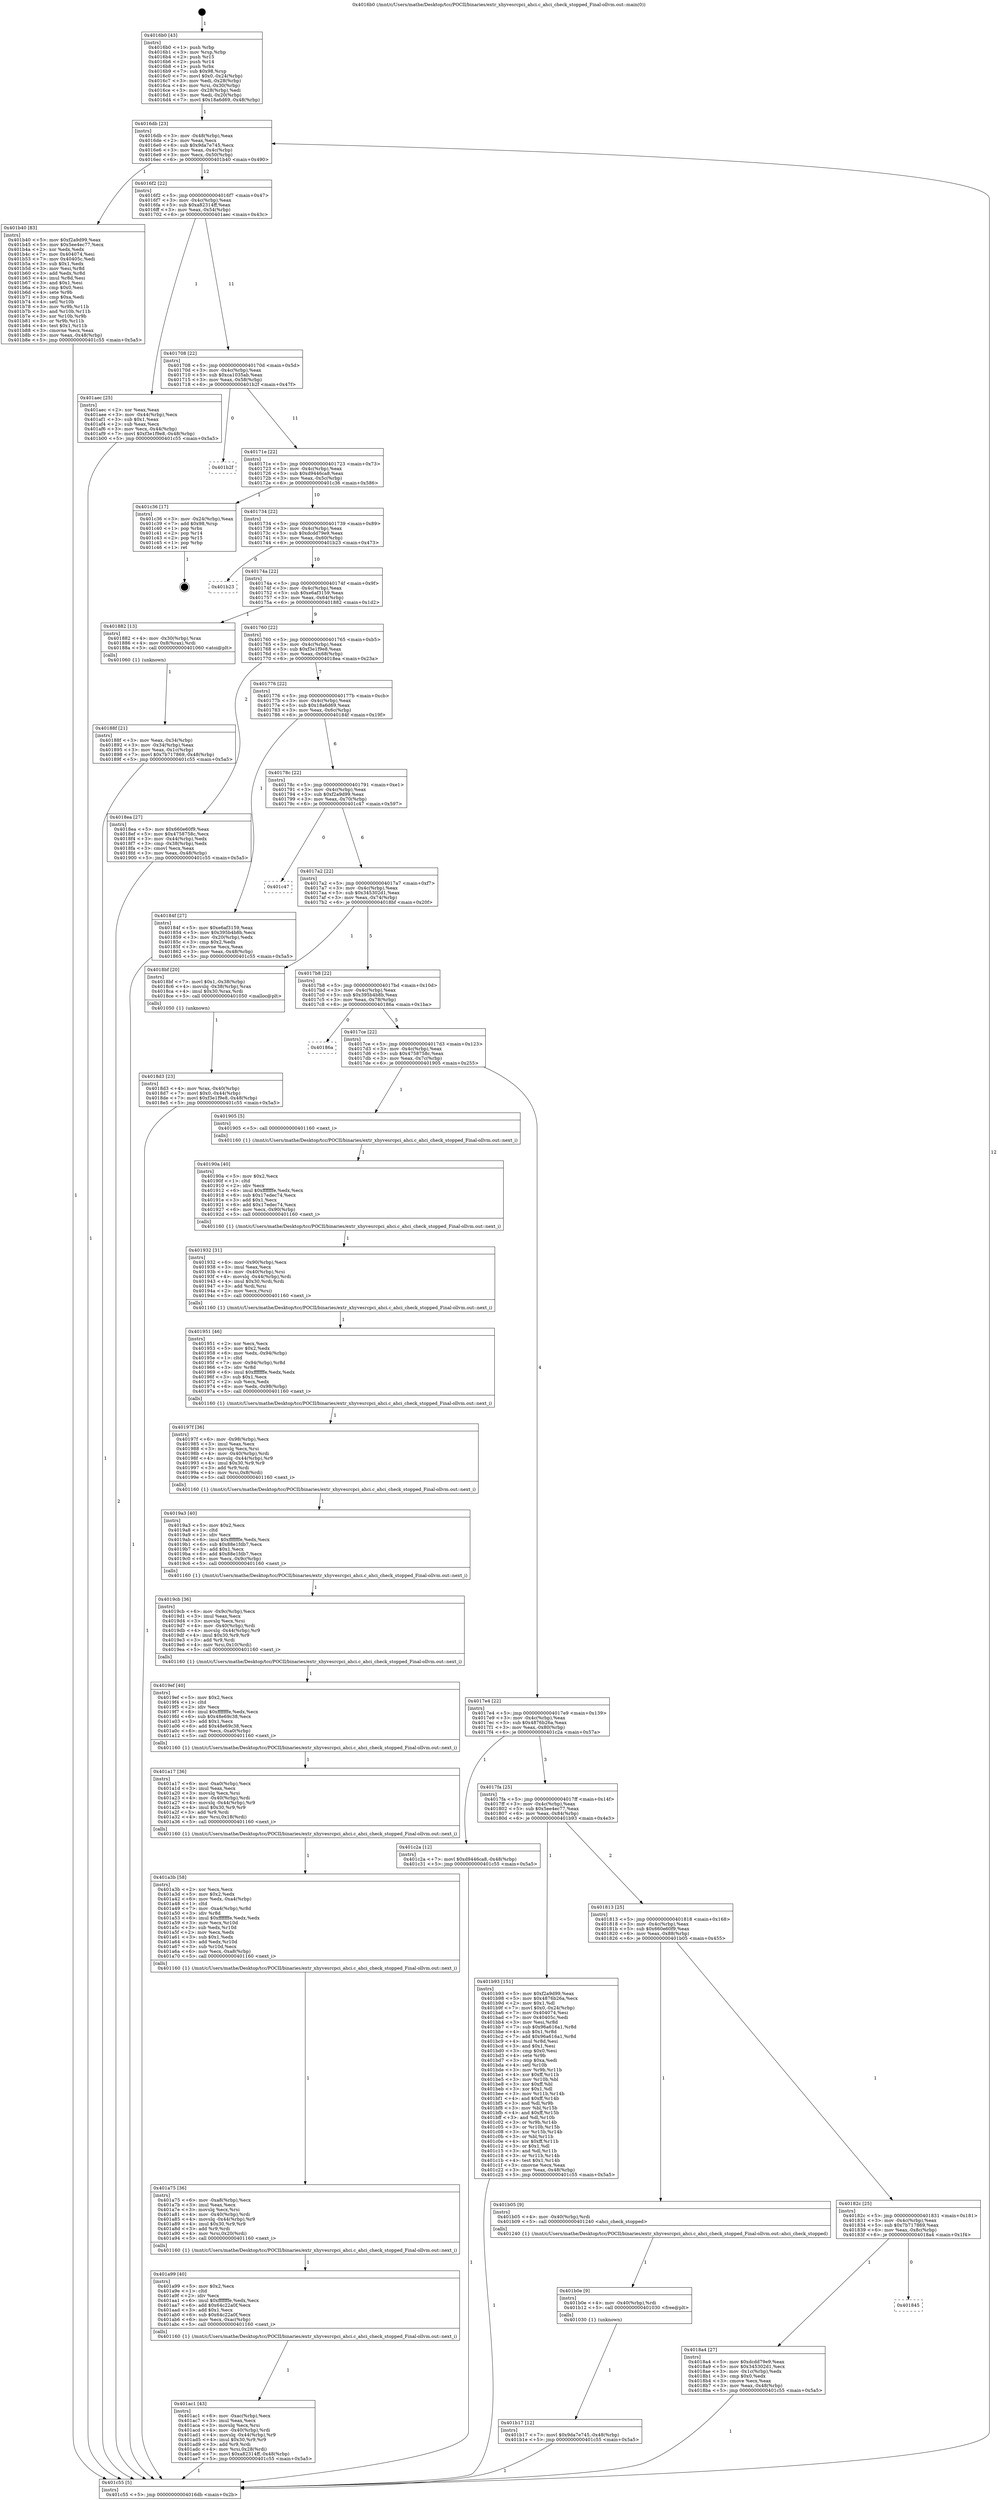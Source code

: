 digraph "0x4016b0" {
  label = "0x4016b0 (/mnt/c/Users/mathe/Desktop/tcc/POCII/binaries/extr_xhyvesrcpci_ahci.c_ahci_check_stopped_Final-ollvm.out::main(0))"
  labelloc = "t"
  node[shape=record]

  Entry [label="",width=0.3,height=0.3,shape=circle,fillcolor=black,style=filled]
  "0x4016db" [label="{
     0x4016db [23]\l
     | [instrs]\l
     &nbsp;&nbsp;0x4016db \<+3\>: mov -0x48(%rbp),%eax\l
     &nbsp;&nbsp;0x4016de \<+2\>: mov %eax,%ecx\l
     &nbsp;&nbsp;0x4016e0 \<+6\>: sub $0x9da7e745,%ecx\l
     &nbsp;&nbsp;0x4016e6 \<+3\>: mov %eax,-0x4c(%rbp)\l
     &nbsp;&nbsp;0x4016e9 \<+3\>: mov %ecx,-0x50(%rbp)\l
     &nbsp;&nbsp;0x4016ec \<+6\>: je 0000000000401b40 \<main+0x490\>\l
  }"]
  "0x401b40" [label="{
     0x401b40 [83]\l
     | [instrs]\l
     &nbsp;&nbsp;0x401b40 \<+5\>: mov $0xf2a9d99,%eax\l
     &nbsp;&nbsp;0x401b45 \<+5\>: mov $0x5ee4ec77,%ecx\l
     &nbsp;&nbsp;0x401b4a \<+2\>: xor %edx,%edx\l
     &nbsp;&nbsp;0x401b4c \<+7\>: mov 0x404074,%esi\l
     &nbsp;&nbsp;0x401b53 \<+7\>: mov 0x40405c,%edi\l
     &nbsp;&nbsp;0x401b5a \<+3\>: sub $0x1,%edx\l
     &nbsp;&nbsp;0x401b5d \<+3\>: mov %esi,%r8d\l
     &nbsp;&nbsp;0x401b60 \<+3\>: add %edx,%r8d\l
     &nbsp;&nbsp;0x401b63 \<+4\>: imul %r8d,%esi\l
     &nbsp;&nbsp;0x401b67 \<+3\>: and $0x1,%esi\l
     &nbsp;&nbsp;0x401b6a \<+3\>: cmp $0x0,%esi\l
     &nbsp;&nbsp;0x401b6d \<+4\>: sete %r9b\l
     &nbsp;&nbsp;0x401b71 \<+3\>: cmp $0xa,%edi\l
     &nbsp;&nbsp;0x401b74 \<+4\>: setl %r10b\l
     &nbsp;&nbsp;0x401b78 \<+3\>: mov %r9b,%r11b\l
     &nbsp;&nbsp;0x401b7b \<+3\>: and %r10b,%r11b\l
     &nbsp;&nbsp;0x401b7e \<+3\>: xor %r10b,%r9b\l
     &nbsp;&nbsp;0x401b81 \<+3\>: or %r9b,%r11b\l
     &nbsp;&nbsp;0x401b84 \<+4\>: test $0x1,%r11b\l
     &nbsp;&nbsp;0x401b88 \<+3\>: cmovne %ecx,%eax\l
     &nbsp;&nbsp;0x401b8b \<+3\>: mov %eax,-0x48(%rbp)\l
     &nbsp;&nbsp;0x401b8e \<+5\>: jmp 0000000000401c55 \<main+0x5a5\>\l
  }"]
  "0x4016f2" [label="{
     0x4016f2 [22]\l
     | [instrs]\l
     &nbsp;&nbsp;0x4016f2 \<+5\>: jmp 00000000004016f7 \<main+0x47\>\l
     &nbsp;&nbsp;0x4016f7 \<+3\>: mov -0x4c(%rbp),%eax\l
     &nbsp;&nbsp;0x4016fa \<+5\>: sub $0xa82314ff,%eax\l
     &nbsp;&nbsp;0x4016ff \<+3\>: mov %eax,-0x54(%rbp)\l
     &nbsp;&nbsp;0x401702 \<+6\>: je 0000000000401aec \<main+0x43c\>\l
  }"]
  Exit [label="",width=0.3,height=0.3,shape=circle,fillcolor=black,style=filled,peripheries=2]
  "0x401aec" [label="{
     0x401aec [25]\l
     | [instrs]\l
     &nbsp;&nbsp;0x401aec \<+2\>: xor %eax,%eax\l
     &nbsp;&nbsp;0x401aee \<+3\>: mov -0x44(%rbp),%ecx\l
     &nbsp;&nbsp;0x401af1 \<+3\>: sub $0x1,%eax\l
     &nbsp;&nbsp;0x401af4 \<+2\>: sub %eax,%ecx\l
     &nbsp;&nbsp;0x401af6 \<+3\>: mov %ecx,-0x44(%rbp)\l
     &nbsp;&nbsp;0x401af9 \<+7\>: movl $0xf3e1f9e8,-0x48(%rbp)\l
     &nbsp;&nbsp;0x401b00 \<+5\>: jmp 0000000000401c55 \<main+0x5a5\>\l
  }"]
  "0x401708" [label="{
     0x401708 [22]\l
     | [instrs]\l
     &nbsp;&nbsp;0x401708 \<+5\>: jmp 000000000040170d \<main+0x5d\>\l
     &nbsp;&nbsp;0x40170d \<+3\>: mov -0x4c(%rbp),%eax\l
     &nbsp;&nbsp;0x401710 \<+5\>: sub $0xca1035ab,%eax\l
     &nbsp;&nbsp;0x401715 \<+3\>: mov %eax,-0x58(%rbp)\l
     &nbsp;&nbsp;0x401718 \<+6\>: je 0000000000401b2f \<main+0x47f\>\l
  }"]
  "0x401b17" [label="{
     0x401b17 [12]\l
     | [instrs]\l
     &nbsp;&nbsp;0x401b17 \<+7\>: movl $0x9da7e745,-0x48(%rbp)\l
     &nbsp;&nbsp;0x401b1e \<+5\>: jmp 0000000000401c55 \<main+0x5a5\>\l
  }"]
  "0x401b2f" [label="{
     0x401b2f\l
  }", style=dashed]
  "0x40171e" [label="{
     0x40171e [22]\l
     | [instrs]\l
     &nbsp;&nbsp;0x40171e \<+5\>: jmp 0000000000401723 \<main+0x73\>\l
     &nbsp;&nbsp;0x401723 \<+3\>: mov -0x4c(%rbp),%eax\l
     &nbsp;&nbsp;0x401726 \<+5\>: sub $0xd9446ca8,%eax\l
     &nbsp;&nbsp;0x40172b \<+3\>: mov %eax,-0x5c(%rbp)\l
     &nbsp;&nbsp;0x40172e \<+6\>: je 0000000000401c36 \<main+0x586\>\l
  }"]
  "0x401b0e" [label="{
     0x401b0e [9]\l
     | [instrs]\l
     &nbsp;&nbsp;0x401b0e \<+4\>: mov -0x40(%rbp),%rdi\l
     &nbsp;&nbsp;0x401b12 \<+5\>: call 0000000000401030 \<free@plt\>\l
     | [calls]\l
     &nbsp;&nbsp;0x401030 \{1\} (unknown)\l
  }"]
  "0x401c36" [label="{
     0x401c36 [17]\l
     | [instrs]\l
     &nbsp;&nbsp;0x401c36 \<+3\>: mov -0x24(%rbp),%eax\l
     &nbsp;&nbsp;0x401c39 \<+7\>: add $0x98,%rsp\l
     &nbsp;&nbsp;0x401c40 \<+1\>: pop %rbx\l
     &nbsp;&nbsp;0x401c41 \<+2\>: pop %r14\l
     &nbsp;&nbsp;0x401c43 \<+2\>: pop %r15\l
     &nbsp;&nbsp;0x401c45 \<+1\>: pop %rbp\l
     &nbsp;&nbsp;0x401c46 \<+1\>: ret\l
  }"]
  "0x401734" [label="{
     0x401734 [22]\l
     | [instrs]\l
     &nbsp;&nbsp;0x401734 \<+5\>: jmp 0000000000401739 \<main+0x89\>\l
     &nbsp;&nbsp;0x401739 \<+3\>: mov -0x4c(%rbp),%eax\l
     &nbsp;&nbsp;0x40173c \<+5\>: sub $0xdcdd79e9,%eax\l
     &nbsp;&nbsp;0x401741 \<+3\>: mov %eax,-0x60(%rbp)\l
     &nbsp;&nbsp;0x401744 \<+6\>: je 0000000000401b23 \<main+0x473\>\l
  }"]
  "0x401ac1" [label="{
     0x401ac1 [43]\l
     | [instrs]\l
     &nbsp;&nbsp;0x401ac1 \<+6\>: mov -0xac(%rbp),%ecx\l
     &nbsp;&nbsp;0x401ac7 \<+3\>: imul %eax,%ecx\l
     &nbsp;&nbsp;0x401aca \<+3\>: movslq %ecx,%rsi\l
     &nbsp;&nbsp;0x401acd \<+4\>: mov -0x40(%rbp),%rdi\l
     &nbsp;&nbsp;0x401ad1 \<+4\>: movslq -0x44(%rbp),%r9\l
     &nbsp;&nbsp;0x401ad5 \<+4\>: imul $0x30,%r9,%r9\l
     &nbsp;&nbsp;0x401ad9 \<+3\>: add %r9,%rdi\l
     &nbsp;&nbsp;0x401adc \<+4\>: mov %rsi,0x28(%rdi)\l
     &nbsp;&nbsp;0x401ae0 \<+7\>: movl $0xa82314ff,-0x48(%rbp)\l
     &nbsp;&nbsp;0x401ae7 \<+5\>: jmp 0000000000401c55 \<main+0x5a5\>\l
  }"]
  "0x401b23" [label="{
     0x401b23\l
  }", style=dashed]
  "0x40174a" [label="{
     0x40174a [22]\l
     | [instrs]\l
     &nbsp;&nbsp;0x40174a \<+5\>: jmp 000000000040174f \<main+0x9f\>\l
     &nbsp;&nbsp;0x40174f \<+3\>: mov -0x4c(%rbp),%eax\l
     &nbsp;&nbsp;0x401752 \<+5\>: sub $0xe6af3159,%eax\l
     &nbsp;&nbsp;0x401757 \<+3\>: mov %eax,-0x64(%rbp)\l
     &nbsp;&nbsp;0x40175a \<+6\>: je 0000000000401882 \<main+0x1d2\>\l
  }"]
  "0x401a99" [label="{
     0x401a99 [40]\l
     | [instrs]\l
     &nbsp;&nbsp;0x401a99 \<+5\>: mov $0x2,%ecx\l
     &nbsp;&nbsp;0x401a9e \<+1\>: cltd\l
     &nbsp;&nbsp;0x401a9f \<+2\>: idiv %ecx\l
     &nbsp;&nbsp;0x401aa1 \<+6\>: imul $0xfffffffe,%edx,%ecx\l
     &nbsp;&nbsp;0x401aa7 \<+6\>: add $0x64c22a0f,%ecx\l
     &nbsp;&nbsp;0x401aad \<+3\>: add $0x1,%ecx\l
     &nbsp;&nbsp;0x401ab0 \<+6\>: sub $0x64c22a0f,%ecx\l
     &nbsp;&nbsp;0x401ab6 \<+6\>: mov %ecx,-0xac(%rbp)\l
     &nbsp;&nbsp;0x401abc \<+5\>: call 0000000000401160 \<next_i\>\l
     | [calls]\l
     &nbsp;&nbsp;0x401160 \{1\} (/mnt/c/Users/mathe/Desktop/tcc/POCII/binaries/extr_xhyvesrcpci_ahci.c_ahci_check_stopped_Final-ollvm.out::next_i)\l
  }"]
  "0x401882" [label="{
     0x401882 [13]\l
     | [instrs]\l
     &nbsp;&nbsp;0x401882 \<+4\>: mov -0x30(%rbp),%rax\l
     &nbsp;&nbsp;0x401886 \<+4\>: mov 0x8(%rax),%rdi\l
     &nbsp;&nbsp;0x40188a \<+5\>: call 0000000000401060 \<atoi@plt\>\l
     | [calls]\l
     &nbsp;&nbsp;0x401060 \{1\} (unknown)\l
  }"]
  "0x401760" [label="{
     0x401760 [22]\l
     | [instrs]\l
     &nbsp;&nbsp;0x401760 \<+5\>: jmp 0000000000401765 \<main+0xb5\>\l
     &nbsp;&nbsp;0x401765 \<+3\>: mov -0x4c(%rbp),%eax\l
     &nbsp;&nbsp;0x401768 \<+5\>: sub $0xf3e1f9e8,%eax\l
     &nbsp;&nbsp;0x40176d \<+3\>: mov %eax,-0x68(%rbp)\l
     &nbsp;&nbsp;0x401770 \<+6\>: je 00000000004018ea \<main+0x23a\>\l
  }"]
  "0x401a75" [label="{
     0x401a75 [36]\l
     | [instrs]\l
     &nbsp;&nbsp;0x401a75 \<+6\>: mov -0xa8(%rbp),%ecx\l
     &nbsp;&nbsp;0x401a7b \<+3\>: imul %eax,%ecx\l
     &nbsp;&nbsp;0x401a7e \<+3\>: movslq %ecx,%rsi\l
     &nbsp;&nbsp;0x401a81 \<+4\>: mov -0x40(%rbp),%rdi\l
     &nbsp;&nbsp;0x401a85 \<+4\>: movslq -0x44(%rbp),%r9\l
     &nbsp;&nbsp;0x401a89 \<+4\>: imul $0x30,%r9,%r9\l
     &nbsp;&nbsp;0x401a8d \<+3\>: add %r9,%rdi\l
     &nbsp;&nbsp;0x401a90 \<+4\>: mov %rsi,0x20(%rdi)\l
     &nbsp;&nbsp;0x401a94 \<+5\>: call 0000000000401160 \<next_i\>\l
     | [calls]\l
     &nbsp;&nbsp;0x401160 \{1\} (/mnt/c/Users/mathe/Desktop/tcc/POCII/binaries/extr_xhyvesrcpci_ahci.c_ahci_check_stopped_Final-ollvm.out::next_i)\l
  }"]
  "0x4018ea" [label="{
     0x4018ea [27]\l
     | [instrs]\l
     &nbsp;&nbsp;0x4018ea \<+5\>: mov $0x660e60f9,%eax\l
     &nbsp;&nbsp;0x4018ef \<+5\>: mov $0x4758758c,%ecx\l
     &nbsp;&nbsp;0x4018f4 \<+3\>: mov -0x44(%rbp),%edx\l
     &nbsp;&nbsp;0x4018f7 \<+3\>: cmp -0x38(%rbp),%edx\l
     &nbsp;&nbsp;0x4018fa \<+3\>: cmovl %ecx,%eax\l
     &nbsp;&nbsp;0x4018fd \<+3\>: mov %eax,-0x48(%rbp)\l
     &nbsp;&nbsp;0x401900 \<+5\>: jmp 0000000000401c55 \<main+0x5a5\>\l
  }"]
  "0x401776" [label="{
     0x401776 [22]\l
     | [instrs]\l
     &nbsp;&nbsp;0x401776 \<+5\>: jmp 000000000040177b \<main+0xcb\>\l
     &nbsp;&nbsp;0x40177b \<+3\>: mov -0x4c(%rbp),%eax\l
     &nbsp;&nbsp;0x40177e \<+5\>: sub $0x18a6d69,%eax\l
     &nbsp;&nbsp;0x401783 \<+3\>: mov %eax,-0x6c(%rbp)\l
     &nbsp;&nbsp;0x401786 \<+6\>: je 000000000040184f \<main+0x19f\>\l
  }"]
  "0x401a3b" [label="{
     0x401a3b [58]\l
     | [instrs]\l
     &nbsp;&nbsp;0x401a3b \<+2\>: xor %ecx,%ecx\l
     &nbsp;&nbsp;0x401a3d \<+5\>: mov $0x2,%edx\l
     &nbsp;&nbsp;0x401a42 \<+6\>: mov %edx,-0xa4(%rbp)\l
     &nbsp;&nbsp;0x401a48 \<+1\>: cltd\l
     &nbsp;&nbsp;0x401a49 \<+7\>: mov -0xa4(%rbp),%r8d\l
     &nbsp;&nbsp;0x401a50 \<+3\>: idiv %r8d\l
     &nbsp;&nbsp;0x401a53 \<+6\>: imul $0xfffffffe,%edx,%edx\l
     &nbsp;&nbsp;0x401a59 \<+3\>: mov %ecx,%r10d\l
     &nbsp;&nbsp;0x401a5c \<+3\>: sub %edx,%r10d\l
     &nbsp;&nbsp;0x401a5f \<+2\>: mov %ecx,%edx\l
     &nbsp;&nbsp;0x401a61 \<+3\>: sub $0x1,%edx\l
     &nbsp;&nbsp;0x401a64 \<+3\>: add %edx,%r10d\l
     &nbsp;&nbsp;0x401a67 \<+3\>: sub %r10d,%ecx\l
     &nbsp;&nbsp;0x401a6a \<+6\>: mov %ecx,-0xa8(%rbp)\l
     &nbsp;&nbsp;0x401a70 \<+5\>: call 0000000000401160 \<next_i\>\l
     | [calls]\l
     &nbsp;&nbsp;0x401160 \{1\} (/mnt/c/Users/mathe/Desktop/tcc/POCII/binaries/extr_xhyvesrcpci_ahci.c_ahci_check_stopped_Final-ollvm.out::next_i)\l
  }"]
  "0x40184f" [label="{
     0x40184f [27]\l
     | [instrs]\l
     &nbsp;&nbsp;0x40184f \<+5\>: mov $0xe6af3159,%eax\l
     &nbsp;&nbsp;0x401854 \<+5\>: mov $0x395b4b8b,%ecx\l
     &nbsp;&nbsp;0x401859 \<+3\>: mov -0x20(%rbp),%edx\l
     &nbsp;&nbsp;0x40185c \<+3\>: cmp $0x2,%edx\l
     &nbsp;&nbsp;0x40185f \<+3\>: cmovne %ecx,%eax\l
     &nbsp;&nbsp;0x401862 \<+3\>: mov %eax,-0x48(%rbp)\l
     &nbsp;&nbsp;0x401865 \<+5\>: jmp 0000000000401c55 \<main+0x5a5\>\l
  }"]
  "0x40178c" [label="{
     0x40178c [22]\l
     | [instrs]\l
     &nbsp;&nbsp;0x40178c \<+5\>: jmp 0000000000401791 \<main+0xe1\>\l
     &nbsp;&nbsp;0x401791 \<+3\>: mov -0x4c(%rbp),%eax\l
     &nbsp;&nbsp;0x401794 \<+5\>: sub $0xf2a9d99,%eax\l
     &nbsp;&nbsp;0x401799 \<+3\>: mov %eax,-0x70(%rbp)\l
     &nbsp;&nbsp;0x40179c \<+6\>: je 0000000000401c47 \<main+0x597\>\l
  }"]
  "0x401c55" [label="{
     0x401c55 [5]\l
     | [instrs]\l
     &nbsp;&nbsp;0x401c55 \<+5\>: jmp 00000000004016db \<main+0x2b\>\l
  }"]
  "0x4016b0" [label="{
     0x4016b0 [43]\l
     | [instrs]\l
     &nbsp;&nbsp;0x4016b0 \<+1\>: push %rbp\l
     &nbsp;&nbsp;0x4016b1 \<+3\>: mov %rsp,%rbp\l
     &nbsp;&nbsp;0x4016b4 \<+2\>: push %r15\l
     &nbsp;&nbsp;0x4016b6 \<+2\>: push %r14\l
     &nbsp;&nbsp;0x4016b8 \<+1\>: push %rbx\l
     &nbsp;&nbsp;0x4016b9 \<+7\>: sub $0x98,%rsp\l
     &nbsp;&nbsp;0x4016c0 \<+7\>: movl $0x0,-0x24(%rbp)\l
     &nbsp;&nbsp;0x4016c7 \<+3\>: mov %edi,-0x28(%rbp)\l
     &nbsp;&nbsp;0x4016ca \<+4\>: mov %rsi,-0x30(%rbp)\l
     &nbsp;&nbsp;0x4016ce \<+3\>: mov -0x28(%rbp),%edi\l
     &nbsp;&nbsp;0x4016d1 \<+3\>: mov %edi,-0x20(%rbp)\l
     &nbsp;&nbsp;0x4016d4 \<+7\>: movl $0x18a6d69,-0x48(%rbp)\l
  }"]
  "0x40188f" [label="{
     0x40188f [21]\l
     | [instrs]\l
     &nbsp;&nbsp;0x40188f \<+3\>: mov %eax,-0x34(%rbp)\l
     &nbsp;&nbsp;0x401892 \<+3\>: mov -0x34(%rbp),%eax\l
     &nbsp;&nbsp;0x401895 \<+3\>: mov %eax,-0x1c(%rbp)\l
     &nbsp;&nbsp;0x401898 \<+7\>: movl $0x7b717869,-0x48(%rbp)\l
     &nbsp;&nbsp;0x40189f \<+5\>: jmp 0000000000401c55 \<main+0x5a5\>\l
  }"]
  "0x401a17" [label="{
     0x401a17 [36]\l
     | [instrs]\l
     &nbsp;&nbsp;0x401a17 \<+6\>: mov -0xa0(%rbp),%ecx\l
     &nbsp;&nbsp;0x401a1d \<+3\>: imul %eax,%ecx\l
     &nbsp;&nbsp;0x401a20 \<+3\>: movslq %ecx,%rsi\l
     &nbsp;&nbsp;0x401a23 \<+4\>: mov -0x40(%rbp),%rdi\l
     &nbsp;&nbsp;0x401a27 \<+4\>: movslq -0x44(%rbp),%r9\l
     &nbsp;&nbsp;0x401a2b \<+4\>: imul $0x30,%r9,%r9\l
     &nbsp;&nbsp;0x401a2f \<+3\>: add %r9,%rdi\l
     &nbsp;&nbsp;0x401a32 \<+4\>: mov %rsi,0x18(%rdi)\l
     &nbsp;&nbsp;0x401a36 \<+5\>: call 0000000000401160 \<next_i\>\l
     | [calls]\l
     &nbsp;&nbsp;0x401160 \{1\} (/mnt/c/Users/mathe/Desktop/tcc/POCII/binaries/extr_xhyvesrcpci_ahci.c_ahci_check_stopped_Final-ollvm.out::next_i)\l
  }"]
  "0x401c47" [label="{
     0x401c47\l
  }", style=dashed]
  "0x4017a2" [label="{
     0x4017a2 [22]\l
     | [instrs]\l
     &nbsp;&nbsp;0x4017a2 \<+5\>: jmp 00000000004017a7 \<main+0xf7\>\l
     &nbsp;&nbsp;0x4017a7 \<+3\>: mov -0x4c(%rbp),%eax\l
     &nbsp;&nbsp;0x4017aa \<+5\>: sub $0x345302d1,%eax\l
     &nbsp;&nbsp;0x4017af \<+3\>: mov %eax,-0x74(%rbp)\l
     &nbsp;&nbsp;0x4017b2 \<+6\>: je 00000000004018bf \<main+0x20f\>\l
  }"]
  "0x4019ef" [label="{
     0x4019ef [40]\l
     | [instrs]\l
     &nbsp;&nbsp;0x4019ef \<+5\>: mov $0x2,%ecx\l
     &nbsp;&nbsp;0x4019f4 \<+1\>: cltd\l
     &nbsp;&nbsp;0x4019f5 \<+2\>: idiv %ecx\l
     &nbsp;&nbsp;0x4019f7 \<+6\>: imul $0xfffffffe,%edx,%ecx\l
     &nbsp;&nbsp;0x4019fd \<+6\>: sub $0x48e69c38,%ecx\l
     &nbsp;&nbsp;0x401a03 \<+3\>: add $0x1,%ecx\l
     &nbsp;&nbsp;0x401a06 \<+6\>: add $0x48e69c38,%ecx\l
     &nbsp;&nbsp;0x401a0c \<+6\>: mov %ecx,-0xa0(%rbp)\l
     &nbsp;&nbsp;0x401a12 \<+5\>: call 0000000000401160 \<next_i\>\l
     | [calls]\l
     &nbsp;&nbsp;0x401160 \{1\} (/mnt/c/Users/mathe/Desktop/tcc/POCII/binaries/extr_xhyvesrcpci_ahci.c_ahci_check_stopped_Final-ollvm.out::next_i)\l
  }"]
  "0x4018bf" [label="{
     0x4018bf [20]\l
     | [instrs]\l
     &nbsp;&nbsp;0x4018bf \<+7\>: movl $0x1,-0x38(%rbp)\l
     &nbsp;&nbsp;0x4018c6 \<+4\>: movslq -0x38(%rbp),%rax\l
     &nbsp;&nbsp;0x4018ca \<+4\>: imul $0x30,%rax,%rdi\l
     &nbsp;&nbsp;0x4018ce \<+5\>: call 0000000000401050 \<malloc@plt\>\l
     | [calls]\l
     &nbsp;&nbsp;0x401050 \{1\} (unknown)\l
  }"]
  "0x4017b8" [label="{
     0x4017b8 [22]\l
     | [instrs]\l
     &nbsp;&nbsp;0x4017b8 \<+5\>: jmp 00000000004017bd \<main+0x10d\>\l
     &nbsp;&nbsp;0x4017bd \<+3\>: mov -0x4c(%rbp),%eax\l
     &nbsp;&nbsp;0x4017c0 \<+5\>: sub $0x395b4b8b,%eax\l
     &nbsp;&nbsp;0x4017c5 \<+3\>: mov %eax,-0x78(%rbp)\l
     &nbsp;&nbsp;0x4017c8 \<+6\>: je 000000000040186a \<main+0x1ba\>\l
  }"]
  "0x4019cb" [label="{
     0x4019cb [36]\l
     | [instrs]\l
     &nbsp;&nbsp;0x4019cb \<+6\>: mov -0x9c(%rbp),%ecx\l
     &nbsp;&nbsp;0x4019d1 \<+3\>: imul %eax,%ecx\l
     &nbsp;&nbsp;0x4019d4 \<+3\>: movslq %ecx,%rsi\l
     &nbsp;&nbsp;0x4019d7 \<+4\>: mov -0x40(%rbp),%rdi\l
     &nbsp;&nbsp;0x4019db \<+4\>: movslq -0x44(%rbp),%r9\l
     &nbsp;&nbsp;0x4019df \<+4\>: imul $0x30,%r9,%r9\l
     &nbsp;&nbsp;0x4019e3 \<+3\>: add %r9,%rdi\l
     &nbsp;&nbsp;0x4019e6 \<+4\>: mov %rsi,0x10(%rdi)\l
     &nbsp;&nbsp;0x4019ea \<+5\>: call 0000000000401160 \<next_i\>\l
     | [calls]\l
     &nbsp;&nbsp;0x401160 \{1\} (/mnt/c/Users/mathe/Desktop/tcc/POCII/binaries/extr_xhyvesrcpci_ahci.c_ahci_check_stopped_Final-ollvm.out::next_i)\l
  }"]
  "0x40186a" [label="{
     0x40186a\l
  }", style=dashed]
  "0x4017ce" [label="{
     0x4017ce [22]\l
     | [instrs]\l
     &nbsp;&nbsp;0x4017ce \<+5\>: jmp 00000000004017d3 \<main+0x123\>\l
     &nbsp;&nbsp;0x4017d3 \<+3\>: mov -0x4c(%rbp),%eax\l
     &nbsp;&nbsp;0x4017d6 \<+5\>: sub $0x4758758c,%eax\l
     &nbsp;&nbsp;0x4017db \<+3\>: mov %eax,-0x7c(%rbp)\l
     &nbsp;&nbsp;0x4017de \<+6\>: je 0000000000401905 \<main+0x255\>\l
  }"]
  "0x4019a3" [label="{
     0x4019a3 [40]\l
     | [instrs]\l
     &nbsp;&nbsp;0x4019a3 \<+5\>: mov $0x2,%ecx\l
     &nbsp;&nbsp;0x4019a8 \<+1\>: cltd\l
     &nbsp;&nbsp;0x4019a9 \<+2\>: idiv %ecx\l
     &nbsp;&nbsp;0x4019ab \<+6\>: imul $0xfffffffe,%edx,%ecx\l
     &nbsp;&nbsp;0x4019b1 \<+6\>: sub $0x88e1fdb7,%ecx\l
     &nbsp;&nbsp;0x4019b7 \<+3\>: add $0x1,%ecx\l
     &nbsp;&nbsp;0x4019ba \<+6\>: add $0x88e1fdb7,%ecx\l
     &nbsp;&nbsp;0x4019c0 \<+6\>: mov %ecx,-0x9c(%rbp)\l
     &nbsp;&nbsp;0x4019c6 \<+5\>: call 0000000000401160 \<next_i\>\l
     | [calls]\l
     &nbsp;&nbsp;0x401160 \{1\} (/mnt/c/Users/mathe/Desktop/tcc/POCII/binaries/extr_xhyvesrcpci_ahci.c_ahci_check_stopped_Final-ollvm.out::next_i)\l
  }"]
  "0x401905" [label="{
     0x401905 [5]\l
     | [instrs]\l
     &nbsp;&nbsp;0x401905 \<+5\>: call 0000000000401160 \<next_i\>\l
     | [calls]\l
     &nbsp;&nbsp;0x401160 \{1\} (/mnt/c/Users/mathe/Desktop/tcc/POCII/binaries/extr_xhyvesrcpci_ahci.c_ahci_check_stopped_Final-ollvm.out::next_i)\l
  }"]
  "0x4017e4" [label="{
     0x4017e4 [22]\l
     | [instrs]\l
     &nbsp;&nbsp;0x4017e4 \<+5\>: jmp 00000000004017e9 \<main+0x139\>\l
     &nbsp;&nbsp;0x4017e9 \<+3\>: mov -0x4c(%rbp),%eax\l
     &nbsp;&nbsp;0x4017ec \<+5\>: sub $0x4876b26a,%eax\l
     &nbsp;&nbsp;0x4017f1 \<+3\>: mov %eax,-0x80(%rbp)\l
     &nbsp;&nbsp;0x4017f4 \<+6\>: je 0000000000401c2a \<main+0x57a\>\l
  }"]
  "0x40197f" [label="{
     0x40197f [36]\l
     | [instrs]\l
     &nbsp;&nbsp;0x40197f \<+6\>: mov -0x98(%rbp),%ecx\l
     &nbsp;&nbsp;0x401985 \<+3\>: imul %eax,%ecx\l
     &nbsp;&nbsp;0x401988 \<+3\>: movslq %ecx,%rsi\l
     &nbsp;&nbsp;0x40198b \<+4\>: mov -0x40(%rbp),%rdi\l
     &nbsp;&nbsp;0x40198f \<+4\>: movslq -0x44(%rbp),%r9\l
     &nbsp;&nbsp;0x401993 \<+4\>: imul $0x30,%r9,%r9\l
     &nbsp;&nbsp;0x401997 \<+3\>: add %r9,%rdi\l
     &nbsp;&nbsp;0x40199a \<+4\>: mov %rsi,0x8(%rdi)\l
     &nbsp;&nbsp;0x40199e \<+5\>: call 0000000000401160 \<next_i\>\l
     | [calls]\l
     &nbsp;&nbsp;0x401160 \{1\} (/mnt/c/Users/mathe/Desktop/tcc/POCII/binaries/extr_xhyvesrcpci_ahci.c_ahci_check_stopped_Final-ollvm.out::next_i)\l
  }"]
  "0x401c2a" [label="{
     0x401c2a [12]\l
     | [instrs]\l
     &nbsp;&nbsp;0x401c2a \<+7\>: movl $0xd9446ca8,-0x48(%rbp)\l
     &nbsp;&nbsp;0x401c31 \<+5\>: jmp 0000000000401c55 \<main+0x5a5\>\l
  }"]
  "0x4017fa" [label="{
     0x4017fa [25]\l
     | [instrs]\l
     &nbsp;&nbsp;0x4017fa \<+5\>: jmp 00000000004017ff \<main+0x14f\>\l
     &nbsp;&nbsp;0x4017ff \<+3\>: mov -0x4c(%rbp),%eax\l
     &nbsp;&nbsp;0x401802 \<+5\>: sub $0x5ee4ec77,%eax\l
     &nbsp;&nbsp;0x401807 \<+6\>: mov %eax,-0x84(%rbp)\l
     &nbsp;&nbsp;0x40180d \<+6\>: je 0000000000401b93 \<main+0x4e3\>\l
  }"]
  "0x401951" [label="{
     0x401951 [46]\l
     | [instrs]\l
     &nbsp;&nbsp;0x401951 \<+2\>: xor %ecx,%ecx\l
     &nbsp;&nbsp;0x401953 \<+5\>: mov $0x2,%edx\l
     &nbsp;&nbsp;0x401958 \<+6\>: mov %edx,-0x94(%rbp)\l
     &nbsp;&nbsp;0x40195e \<+1\>: cltd\l
     &nbsp;&nbsp;0x40195f \<+7\>: mov -0x94(%rbp),%r8d\l
     &nbsp;&nbsp;0x401966 \<+3\>: idiv %r8d\l
     &nbsp;&nbsp;0x401969 \<+6\>: imul $0xfffffffe,%edx,%edx\l
     &nbsp;&nbsp;0x40196f \<+3\>: sub $0x1,%ecx\l
     &nbsp;&nbsp;0x401972 \<+2\>: sub %ecx,%edx\l
     &nbsp;&nbsp;0x401974 \<+6\>: mov %edx,-0x98(%rbp)\l
     &nbsp;&nbsp;0x40197a \<+5\>: call 0000000000401160 \<next_i\>\l
     | [calls]\l
     &nbsp;&nbsp;0x401160 \{1\} (/mnt/c/Users/mathe/Desktop/tcc/POCII/binaries/extr_xhyvesrcpci_ahci.c_ahci_check_stopped_Final-ollvm.out::next_i)\l
  }"]
  "0x401b93" [label="{
     0x401b93 [151]\l
     | [instrs]\l
     &nbsp;&nbsp;0x401b93 \<+5\>: mov $0xf2a9d99,%eax\l
     &nbsp;&nbsp;0x401b98 \<+5\>: mov $0x4876b26a,%ecx\l
     &nbsp;&nbsp;0x401b9d \<+2\>: mov $0x1,%dl\l
     &nbsp;&nbsp;0x401b9f \<+7\>: movl $0x0,-0x24(%rbp)\l
     &nbsp;&nbsp;0x401ba6 \<+7\>: mov 0x404074,%esi\l
     &nbsp;&nbsp;0x401bad \<+7\>: mov 0x40405c,%edi\l
     &nbsp;&nbsp;0x401bb4 \<+3\>: mov %esi,%r8d\l
     &nbsp;&nbsp;0x401bb7 \<+7\>: sub $0x96a616a1,%r8d\l
     &nbsp;&nbsp;0x401bbe \<+4\>: sub $0x1,%r8d\l
     &nbsp;&nbsp;0x401bc2 \<+7\>: add $0x96a616a1,%r8d\l
     &nbsp;&nbsp;0x401bc9 \<+4\>: imul %r8d,%esi\l
     &nbsp;&nbsp;0x401bcd \<+3\>: and $0x1,%esi\l
     &nbsp;&nbsp;0x401bd0 \<+3\>: cmp $0x0,%esi\l
     &nbsp;&nbsp;0x401bd3 \<+4\>: sete %r9b\l
     &nbsp;&nbsp;0x401bd7 \<+3\>: cmp $0xa,%edi\l
     &nbsp;&nbsp;0x401bda \<+4\>: setl %r10b\l
     &nbsp;&nbsp;0x401bde \<+3\>: mov %r9b,%r11b\l
     &nbsp;&nbsp;0x401be1 \<+4\>: xor $0xff,%r11b\l
     &nbsp;&nbsp;0x401be5 \<+3\>: mov %r10b,%bl\l
     &nbsp;&nbsp;0x401be8 \<+3\>: xor $0xff,%bl\l
     &nbsp;&nbsp;0x401beb \<+3\>: xor $0x1,%dl\l
     &nbsp;&nbsp;0x401bee \<+3\>: mov %r11b,%r14b\l
     &nbsp;&nbsp;0x401bf1 \<+4\>: and $0xff,%r14b\l
     &nbsp;&nbsp;0x401bf5 \<+3\>: and %dl,%r9b\l
     &nbsp;&nbsp;0x401bf8 \<+3\>: mov %bl,%r15b\l
     &nbsp;&nbsp;0x401bfb \<+4\>: and $0xff,%r15b\l
     &nbsp;&nbsp;0x401bff \<+3\>: and %dl,%r10b\l
     &nbsp;&nbsp;0x401c02 \<+3\>: or %r9b,%r14b\l
     &nbsp;&nbsp;0x401c05 \<+3\>: or %r10b,%r15b\l
     &nbsp;&nbsp;0x401c08 \<+3\>: xor %r15b,%r14b\l
     &nbsp;&nbsp;0x401c0b \<+3\>: or %bl,%r11b\l
     &nbsp;&nbsp;0x401c0e \<+4\>: xor $0xff,%r11b\l
     &nbsp;&nbsp;0x401c12 \<+3\>: or $0x1,%dl\l
     &nbsp;&nbsp;0x401c15 \<+3\>: and %dl,%r11b\l
     &nbsp;&nbsp;0x401c18 \<+3\>: or %r11b,%r14b\l
     &nbsp;&nbsp;0x401c1b \<+4\>: test $0x1,%r14b\l
     &nbsp;&nbsp;0x401c1f \<+3\>: cmovne %ecx,%eax\l
     &nbsp;&nbsp;0x401c22 \<+3\>: mov %eax,-0x48(%rbp)\l
     &nbsp;&nbsp;0x401c25 \<+5\>: jmp 0000000000401c55 \<main+0x5a5\>\l
  }"]
  "0x401813" [label="{
     0x401813 [25]\l
     | [instrs]\l
     &nbsp;&nbsp;0x401813 \<+5\>: jmp 0000000000401818 \<main+0x168\>\l
     &nbsp;&nbsp;0x401818 \<+3\>: mov -0x4c(%rbp),%eax\l
     &nbsp;&nbsp;0x40181b \<+5\>: sub $0x660e60f9,%eax\l
     &nbsp;&nbsp;0x401820 \<+6\>: mov %eax,-0x88(%rbp)\l
     &nbsp;&nbsp;0x401826 \<+6\>: je 0000000000401b05 \<main+0x455\>\l
  }"]
  "0x401932" [label="{
     0x401932 [31]\l
     | [instrs]\l
     &nbsp;&nbsp;0x401932 \<+6\>: mov -0x90(%rbp),%ecx\l
     &nbsp;&nbsp;0x401938 \<+3\>: imul %eax,%ecx\l
     &nbsp;&nbsp;0x40193b \<+4\>: mov -0x40(%rbp),%rsi\l
     &nbsp;&nbsp;0x40193f \<+4\>: movslq -0x44(%rbp),%rdi\l
     &nbsp;&nbsp;0x401943 \<+4\>: imul $0x30,%rdi,%rdi\l
     &nbsp;&nbsp;0x401947 \<+3\>: add %rdi,%rsi\l
     &nbsp;&nbsp;0x40194a \<+2\>: mov %ecx,(%rsi)\l
     &nbsp;&nbsp;0x40194c \<+5\>: call 0000000000401160 \<next_i\>\l
     | [calls]\l
     &nbsp;&nbsp;0x401160 \{1\} (/mnt/c/Users/mathe/Desktop/tcc/POCII/binaries/extr_xhyvesrcpci_ahci.c_ahci_check_stopped_Final-ollvm.out::next_i)\l
  }"]
  "0x401b05" [label="{
     0x401b05 [9]\l
     | [instrs]\l
     &nbsp;&nbsp;0x401b05 \<+4\>: mov -0x40(%rbp),%rdi\l
     &nbsp;&nbsp;0x401b09 \<+5\>: call 0000000000401240 \<ahci_check_stopped\>\l
     | [calls]\l
     &nbsp;&nbsp;0x401240 \{1\} (/mnt/c/Users/mathe/Desktop/tcc/POCII/binaries/extr_xhyvesrcpci_ahci.c_ahci_check_stopped_Final-ollvm.out::ahci_check_stopped)\l
  }"]
  "0x40182c" [label="{
     0x40182c [25]\l
     | [instrs]\l
     &nbsp;&nbsp;0x40182c \<+5\>: jmp 0000000000401831 \<main+0x181\>\l
     &nbsp;&nbsp;0x401831 \<+3\>: mov -0x4c(%rbp),%eax\l
     &nbsp;&nbsp;0x401834 \<+5\>: sub $0x7b717869,%eax\l
     &nbsp;&nbsp;0x401839 \<+6\>: mov %eax,-0x8c(%rbp)\l
     &nbsp;&nbsp;0x40183f \<+6\>: je 00000000004018a4 \<main+0x1f4\>\l
  }"]
  "0x40190a" [label="{
     0x40190a [40]\l
     | [instrs]\l
     &nbsp;&nbsp;0x40190a \<+5\>: mov $0x2,%ecx\l
     &nbsp;&nbsp;0x40190f \<+1\>: cltd\l
     &nbsp;&nbsp;0x401910 \<+2\>: idiv %ecx\l
     &nbsp;&nbsp;0x401912 \<+6\>: imul $0xfffffffe,%edx,%ecx\l
     &nbsp;&nbsp;0x401918 \<+6\>: sub $0x17edec74,%ecx\l
     &nbsp;&nbsp;0x40191e \<+3\>: add $0x1,%ecx\l
     &nbsp;&nbsp;0x401921 \<+6\>: add $0x17edec74,%ecx\l
     &nbsp;&nbsp;0x401927 \<+6\>: mov %ecx,-0x90(%rbp)\l
     &nbsp;&nbsp;0x40192d \<+5\>: call 0000000000401160 \<next_i\>\l
     | [calls]\l
     &nbsp;&nbsp;0x401160 \{1\} (/mnt/c/Users/mathe/Desktop/tcc/POCII/binaries/extr_xhyvesrcpci_ahci.c_ahci_check_stopped_Final-ollvm.out::next_i)\l
  }"]
  "0x4018a4" [label="{
     0x4018a4 [27]\l
     | [instrs]\l
     &nbsp;&nbsp;0x4018a4 \<+5\>: mov $0xdcdd79e9,%eax\l
     &nbsp;&nbsp;0x4018a9 \<+5\>: mov $0x345302d1,%ecx\l
     &nbsp;&nbsp;0x4018ae \<+3\>: mov -0x1c(%rbp),%edx\l
     &nbsp;&nbsp;0x4018b1 \<+3\>: cmp $0x0,%edx\l
     &nbsp;&nbsp;0x4018b4 \<+3\>: cmove %ecx,%eax\l
     &nbsp;&nbsp;0x4018b7 \<+3\>: mov %eax,-0x48(%rbp)\l
     &nbsp;&nbsp;0x4018ba \<+5\>: jmp 0000000000401c55 \<main+0x5a5\>\l
  }"]
  "0x401845" [label="{
     0x401845\l
  }", style=dashed]
  "0x4018d3" [label="{
     0x4018d3 [23]\l
     | [instrs]\l
     &nbsp;&nbsp;0x4018d3 \<+4\>: mov %rax,-0x40(%rbp)\l
     &nbsp;&nbsp;0x4018d7 \<+7\>: movl $0x0,-0x44(%rbp)\l
     &nbsp;&nbsp;0x4018de \<+7\>: movl $0xf3e1f9e8,-0x48(%rbp)\l
     &nbsp;&nbsp;0x4018e5 \<+5\>: jmp 0000000000401c55 \<main+0x5a5\>\l
  }"]
  Entry -> "0x4016b0" [label=" 1"]
  "0x4016db" -> "0x401b40" [label=" 1"]
  "0x4016db" -> "0x4016f2" [label=" 12"]
  "0x401c36" -> Exit [label=" 1"]
  "0x4016f2" -> "0x401aec" [label=" 1"]
  "0x4016f2" -> "0x401708" [label=" 11"]
  "0x401c2a" -> "0x401c55" [label=" 1"]
  "0x401708" -> "0x401b2f" [label=" 0"]
  "0x401708" -> "0x40171e" [label=" 11"]
  "0x401b93" -> "0x401c55" [label=" 1"]
  "0x40171e" -> "0x401c36" [label=" 1"]
  "0x40171e" -> "0x401734" [label=" 10"]
  "0x401b40" -> "0x401c55" [label=" 1"]
  "0x401734" -> "0x401b23" [label=" 0"]
  "0x401734" -> "0x40174a" [label=" 10"]
  "0x401b17" -> "0x401c55" [label=" 1"]
  "0x40174a" -> "0x401882" [label=" 1"]
  "0x40174a" -> "0x401760" [label=" 9"]
  "0x401b0e" -> "0x401b17" [label=" 1"]
  "0x401760" -> "0x4018ea" [label=" 2"]
  "0x401760" -> "0x401776" [label=" 7"]
  "0x401b05" -> "0x401b0e" [label=" 1"]
  "0x401776" -> "0x40184f" [label=" 1"]
  "0x401776" -> "0x40178c" [label=" 6"]
  "0x40184f" -> "0x401c55" [label=" 1"]
  "0x4016b0" -> "0x4016db" [label=" 1"]
  "0x401c55" -> "0x4016db" [label=" 12"]
  "0x401882" -> "0x40188f" [label=" 1"]
  "0x40188f" -> "0x401c55" [label=" 1"]
  "0x401aec" -> "0x401c55" [label=" 1"]
  "0x40178c" -> "0x401c47" [label=" 0"]
  "0x40178c" -> "0x4017a2" [label=" 6"]
  "0x401ac1" -> "0x401c55" [label=" 1"]
  "0x4017a2" -> "0x4018bf" [label=" 1"]
  "0x4017a2" -> "0x4017b8" [label=" 5"]
  "0x401a99" -> "0x401ac1" [label=" 1"]
  "0x4017b8" -> "0x40186a" [label=" 0"]
  "0x4017b8" -> "0x4017ce" [label=" 5"]
  "0x401a75" -> "0x401a99" [label=" 1"]
  "0x4017ce" -> "0x401905" [label=" 1"]
  "0x4017ce" -> "0x4017e4" [label=" 4"]
  "0x401a3b" -> "0x401a75" [label=" 1"]
  "0x4017e4" -> "0x401c2a" [label=" 1"]
  "0x4017e4" -> "0x4017fa" [label=" 3"]
  "0x401a17" -> "0x401a3b" [label=" 1"]
  "0x4017fa" -> "0x401b93" [label=" 1"]
  "0x4017fa" -> "0x401813" [label=" 2"]
  "0x4019ef" -> "0x401a17" [label=" 1"]
  "0x401813" -> "0x401b05" [label=" 1"]
  "0x401813" -> "0x40182c" [label=" 1"]
  "0x4019cb" -> "0x4019ef" [label=" 1"]
  "0x40182c" -> "0x4018a4" [label=" 1"]
  "0x40182c" -> "0x401845" [label=" 0"]
  "0x4018a4" -> "0x401c55" [label=" 1"]
  "0x4018bf" -> "0x4018d3" [label=" 1"]
  "0x4018d3" -> "0x401c55" [label=" 1"]
  "0x4018ea" -> "0x401c55" [label=" 2"]
  "0x401905" -> "0x40190a" [label=" 1"]
  "0x40190a" -> "0x401932" [label=" 1"]
  "0x401932" -> "0x401951" [label=" 1"]
  "0x401951" -> "0x40197f" [label=" 1"]
  "0x40197f" -> "0x4019a3" [label=" 1"]
  "0x4019a3" -> "0x4019cb" [label=" 1"]
}
